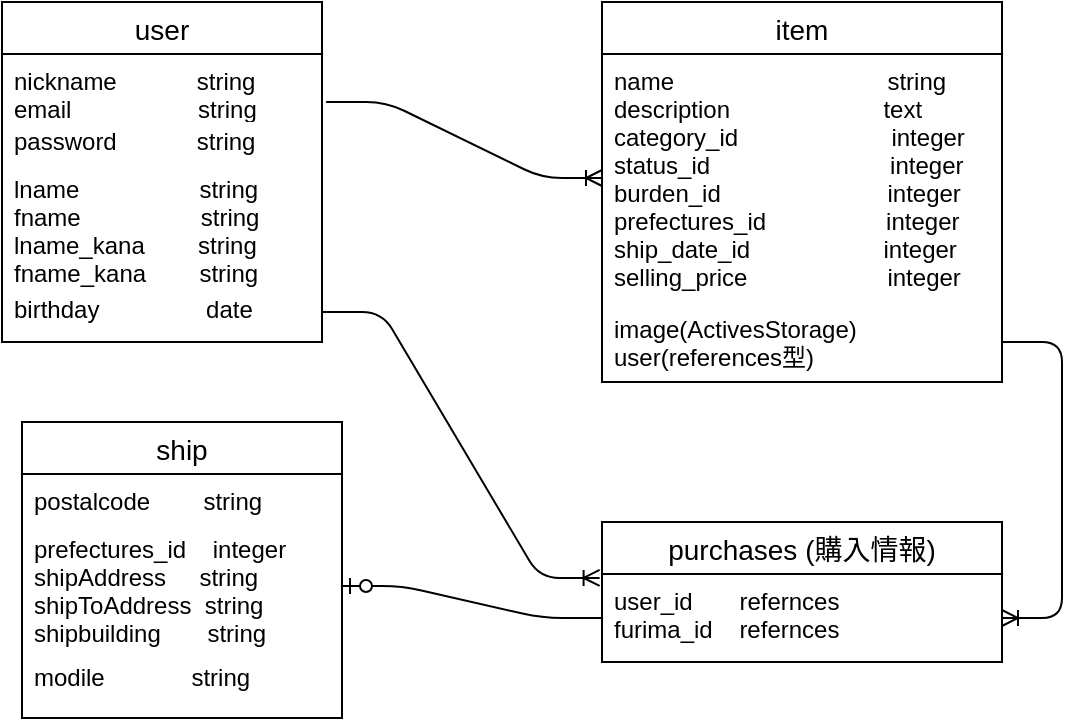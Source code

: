 <mxfile version="13.6.5">
    <diagram id="xsbId_xb1ryBMFE6EcyC" name="ページ2">
        <mxGraphModel dx="577" dy="294" grid="1" gridSize="10" guides="1" tooltips="1" connect="1" arrows="1" fold="1" page="1" pageScale="1" pageWidth="827" pageHeight="1169" math="0" shadow="0">
            <root>
                <mxCell id="T89fuP1yaSdalBrEDwPW-0"/>
                <mxCell id="T89fuP1yaSdalBrEDwPW-1" parent="T89fuP1yaSdalBrEDwPW-0"/>
                <mxCell id="g6z2ksD-qBG4LOKdMQ3X-0" value="user" style="swimlane;fontStyle=0;childLayout=stackLayout;horizontal=1;startSize=26;horizontalStack=0;resizeParent=1;resizeParentMax=0;resizeLast=0;collapsible=1;marginBottom=0;align=center;fontSize=14;" parent="T89fuP1yaSdalBrEDwPW-1" vertex="1">
                    <mxGeometry x="40" y="110" width="160" height="170" as="geometry"/>
                </mxCell>
                <mxCell id="g6z2ksD-qBG4LOKdMQ3X-2" value="nickname            string&#10;email                   string " style="text;strokeColor=none;fillColor=none;spacingLeft=4;spacingRight=4;overflow=hidden;rotatable=0;points=[[0,0.5],[1,0.5]];portConstraint=eastwest;fontSize=12;" parent="g6z2ksD-qBG4LOKdMQ3X-0" vertex="1">
                    <mxGeometry y="26" width="160" height="30" as="geometry"/>
                </mxCell>
                <mxCell id="g6z2ksD-qBG4LOKdMQ3X-3" value="password            string" style="text;strokeColor=none;fillColor=none;spacingLeft=4;spacingRight=4;overflow=hidden;rotatable=0;points=[[0,0.5],[1,0.5]];portConstraint=eastwest;fontSize=12;" parent="g6z2ksD-qBG4LOKdMQ3X-0" vertex="1">
                    <mxGeometry y="56" width="160" height="24" as="geometry"/>
                </mxCell>
                <mxCell id="g6z2ksD-qBG4LOKdMQ3X-8" value="lname                  string&#10;fname                  string&#10;lname_kana        string&#10;fname_kana        string" style="text;strokeColor=none;fillColor=none;spacingLeft=4;spacingRight=4;overflow=hidden;rotatable=0;points=[[0,0.5],[1,0.5]];portConstraint=eastwest;fontSize=12;" parent="g6z2ksD-qBG4LOKdMQ3X-0" vertex="1">
                    <mxGeometry y="80" width="160" height="60" as="geometry"/>
                </mxCell>
                <mxCell id="g6z2ksD-qBG4LOKdMQ3X-9" value="birthday                date" style="text;strokeColor=none;fillColor=none;spacingLeft=4;spacingRight=4;overflow=hidden;rotatable=0;points=[[0,0.5],[1,0.5]];portConstraint=eastwest;fontSize=12;" parent="g6z2ksD-qBG4LOKdMQ3X-0" vertex="1">
                    <mxGeometry y="140" width="160" height="30" as="geometry"/>
                </mxCell>
                <mxCell id="g6z2ksD-qBG4LOKdMQ3X-23" value="" style="edgeStyle=entityRelationEdgeStyle;fontSize=12;html=1;endArrow=ERoneToMany;exitX=1.013;exitY=0.8;exitDx=0;exitDy=0;exitPerimeter=0;" parent="T89fuP1yaSdalBrEDwPW-1" source="g6z2ksD-qBG4LOKdMQ3X-2" target="g6z2ksD-qBG4LOKdMQ3X-12" edge="1">
                    <mxGeometry width="100" height="100" relative="1" as="geometry">
                        <mxPoint x="200" y="250" as="sourcePoint"/>
                        <mxPoint x="300" y="150" as="targetPoint"/>
                    </mxGeometry>
                </mxCell>
                <mxCell id="g6z2ksD-qBG4LOKdMQ3X-24" value="" style="edgeStyle=entityRelationEdgeStyle;fontSize=12;html=1;endArrow=ERoneToMany;entryX=-0.006;entryY=0.045;entryDx=0;entryDy=0;entryPerimeter=0;" parent="T89fuP1yaSdalBrEDwPW-1" source="g6z2ksD-qBG4LOKdMQ3X-9" target="2" edge="1">
                    <mxGeometry width="100" height="100" relative="1" as="geometry">
                        <mxPoint x="80" y="380" as="sourcePoint"/>
                        <mxPoint x="180" y="280" as="targetPoint"/>
                    </mxGeometry>
                </mxCell>
                <mxCell id="g6z2ksD-qBG4LOKdMQ3X-10" value="item" style="swimlane;fontStyle=0;childLayout=stackLayout;horizontal=1;startSize=26;horizontalStack=0;resizeParent=1;resizeParentMax=0;resizeLast=0;collapsible=1;marginBottom=0;align=center;fontSize=14;" parent="T89fuP1yaSdalBrEDwPW-1" vertex="1">
                    <mxGeometry x="340" y="110" width="200" height="190" as="geometry"/>
                </mxCell>
                <mxCell id="g6z2ksD-qBG4LOKdMQ3X-12" value="name                                string&#10;description                       text&#10;category_id                       integer&#10;status_id                           integer&#10;burden_id                         integer&#10;prefectures_id                  integer&#10;ship_date_id                    integer                          &#10;selling_price                     integer" style="text;strokeColor=none;fillColor=none;spacingLeft=4;spacingRight=4;overflow=hidden;rotatable=0;points=[[0,0.5],[1,0.5]];portConstraint=eastwest;fontSize=12;" parent="g6z2ksD-qBG4LOKdMQ3X-10" vertex="1">
                    <mxGeometry y="26" width="200" height="124" as="geometry"/>
                </mxCell>
                <mxCell id="g6z2ksD-qBG4LOKdMQ3X-26" value="image(ActivesStorage)&#10;user(references型)" style="text;strokeColor=none;fillColor=none;spacingLeft=4;spacingRight=4;overflow=hidden;rotatable=0;points=[[0,0.5],[1,0.5]];portConstraint=eastwest;fontSize=12;" parent="g6z2ksD-qBG4LOKdMQ3X-10" vertex="1">
                    <mxGeometry y="150" width="200" height="40" as="geometry"/>
                </mxCell>
                <mxCell id="7" value="" style="edgeStyle=entityRelationEdgeStyle;fontSize=12;html=1;endArrow=ERzeroToOne;endFill=1;" parent="T89fuP1yaSdalBrEDwPW-1" source="2" target="g6z2ksD-qBG4LOKdMQ3X-16" edge="1">
                    <mxGeometry width="100" height="100" relative="1" as="geometry">
                        <mxPoint x="310" y="550" as="sourcePoint"/>
                        <mxPoint x="410" y="450" as="targetPoint"/>
                    </mxGeometry>
                </mxCell>
                <mxCell id="g6z2ksD-qBG4LOKdMQ3X-14" value="ship" style="swimlane;fontStyle=0;childLayout=stackLayout;horizontal=1;startSize=26;horizontalStack=0;resizeParent=1;resizeParentMax=0;resizeLast=0;collapsible=1;marginBottom=0;align=center;fontSize=14;" parent="T89fuP1yaSdalBrEDwPW-1" vertex="1">
                    <mxGeometry x="50" y="320" width="160" height="148" as="geometry"/>
                </mxCell>
                <mxCell id="g6z2ksD-qBG4LOKdMQ3X-15" value="postalcode        string&#10;" style="text;strokeColor=none;fillColor=none;spacingLeft=4;spacingRight=4;overflow=hidden;rotatable=0;points=[[0,0.5],[1,0.5]];portConstraint=eastwest;fontSize=12;" parent="g6z2ksD-qBG4LOKdMQ3X-14" vertex="1">
                    <mxGeometry y="26" width="160" height="24" as="geometry"/>
                </mxCell>
                <mxCell id="g6z2ksD-qBG4LOKdMQ3X-16" value="prefectures_id    integer&#10;shipAddress     string&#10;shipToAddress  string&#10;shipbuilding       string" style="text;strokeColor=none;fillColor=none;spacingLeft=4;spacingRight=4;overflow=hidden;rotatable=0;points=[[0,0.5],[1,0.5]];portConstraint=eastwest;fontSize=12;" parent="g6z2ksD-qBG4LOKdMQ3X-14" vertex="1">
                    <mxGeometry y="50" width="160" height="64" as="geometry"/>
                </mxCell>
                <mxCell id="g6z2ksD-qBG4LOKdMQ3X-17" value="modile             string" style="text;strokeColor=none;fillColor=none;spacingLeft=4;spacingRight=4;overflow=hidden;rotatable=0;points=[[0,0.5],[1,0.5]];portConstraint=eastwest;fontSize=12;" parent="g6z2ksD-qBG4LOKdMQ3X-14" vertex="1">
                    <mxGeometry y="114" width="160" height="34" as="geometry"/>
                </mxCell>
                <mxCell id="g6z2ksD-qBG4LOKdMQ3X-25" value="" style="edgeStyle=entityRelationEdgeStyle;fontSize=12;html=1;endArrow=ERoneToMany;" parent="T89fuP1yaSdalBrEDwPW-1" source="g6z2ksD-qBG4LOKdMQ3X-26" target="2" edge="1">
                    <mxGeometry width="100" height="100" relative="1" as="geometry">
                        <mxPoint x="250" y="213" as="sourcePoint"/>
                        <mxPoint x="400" y="250" as="targetPoint"/>
                    </mxGeometry>
                </mxCell>
                <mxCell id="1" value="purchases (購入情報)" style="swimlane;fontStyle=0;childLayout=stackLayout;horizontal=1;startSize=26;horizontalStack=0;resizeParent=1;resizeParentMax=0;resizeLast=0;collapsible=1;marginBottom=0;align=center;fontSize=14;" parent="T89fuP1yaSdalBrEDwPW-1" vertex="1">
                    <mxGeometry x="340" y="370" width="200" height="70" as="geometry"/>
                </mxCell>
                <mxCell id="2" value="user_id       refernces               &#10;furima_id    refernces" style="text;strokeColor=none;fillColor=none;spacingLeft=4;spacingRight=4;overflow=hidden;rotatable=0;points=[[0,0.5],[1,0.5]];portConstraint=eastwest;fontSize=12;" parent="1" vertex="1">
                    <mxGeometry y="26" width="200" height="44" as="geometry"/>
                </mxCell>
            </root>
        </mxGraphModel>
    </diagram>
</mxfile>